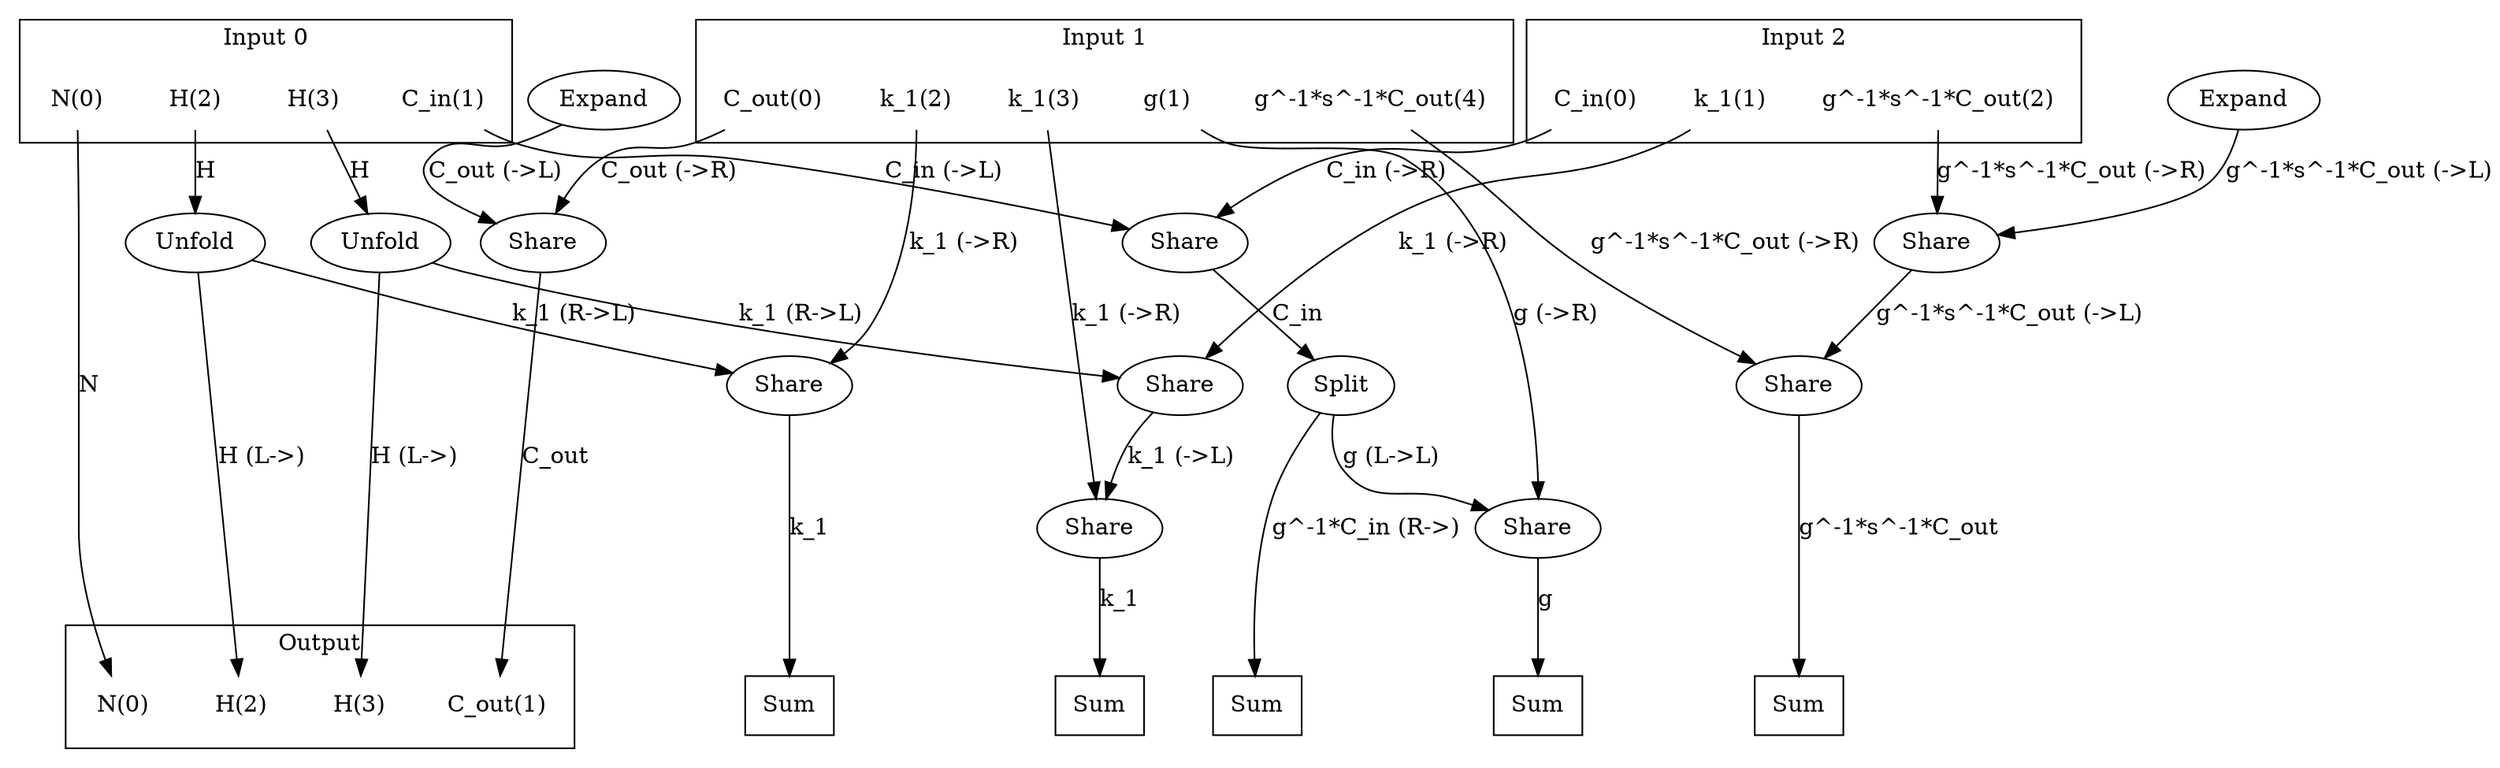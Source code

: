 digraph kernel_generated {
newrank = true;
op_0x5572e409cb00 [label="Share"];
op_0x5572e409cbf0 [label="Share"];
op_0x5572e409cc40 [label="Share"];
op_0x5572e409cd30 [label="Share"];
op_0x5572e409cd80 [label="Share"];
op_0x5572e409cdd0 [label="Share"];
op_0x5572e409cf60 [label="Share"];
op_0x5572e409cfd8 [label="Expand"];
op_0x5572e409d018 [label="Expand"];
op_0x5572e40b1ec0 [label="Unfold"];
op_0x5572e40b62a0 [label="Split"];
op_0x5572e40cbe80 [label="Share"];
op_0x5572e4119340 [label="Unfold"];
reduce_0x7f44f8003a98 [label="Sum", shape=box];
reduce_0x7f44f8003ab0 [label="Sum", shape=box];
reduce_0x7f44f8003928 [label="Sum", shape=box];
reduce_0x7f44f800ae88 [label="Sum", shape=box];
reduce_0x7f44f8007890 [label="Sum", shape=box];
subgraph cluster_out {
label = "Output";
out_0 [label="N(0)", shape=none];
out_1 [label="C_out(1)", shape=none];
out_2 [label="H(2)", shape=none];
out_3 [label="H(3)", shape=none];
}
{ rank = same;
reduce_0x7f44f8003a98;
reduce_0x7f44f8003ab0;
reduce_0x7f44f8003928;
reduce_0x7f44f800ae88;
reduce_0x7f44f8007890;
out_0;
out_1;
out_2;
out_3;
}
subgraph cluster_in_0 {
label = "Input 0";
in_0_0 [label="N(0)", shape=none];
in_0_1 [label="C_in(1)", shape=none];
in_0_2 [label="H(2)", shape=none];
in_0_3 [label="H(3)", shape=none];
}
subgraph cluster_in_1 {
label = "Input 1";
in_1_0 [label="C_out(0)", shape=none];
in_1_1 [label="g(1)", shape=none];
in_1_2 [label="k_1(2)", shape=none];
in_1_3 [label="k_1(3)", shape=none];
in_1_4 [label="g^-1*s^-1*C_out(4)", shape=none];
}
subgraph cluster_in_2 {
label = "Input 2";
in_2_0 [label="C_in(0)", shape=none];
in_2_1 [label="k_1(1)", shape=none];
in_2_2 [label="g^-1*s^-1*C_out(2)", shape=none];
}
{ rank = same;
in_0_0;
in_0_1;
in_0_2;
in_0_3;
in_1_0;
in_1_1;
in_1_2;
in_1_3;
in_1_4;
in_2_0;
in_2_1;
in_2_2;
}
in_0_0 -> out_0 [label="N"];
in_0_1 -> op_0x5572e409cf60 [label="C_in (->L)"];
in_0_2 -> op_0x5572e40b1ec0 [label="H"];
in_0_3 -> op_0x5572e4119340 [label="H"];
in_1_0 -> op_0x5572e409cb00 [label="C_out (->R)"];
in_1_1 -> op_0x5572e409cd30 [label="g (->R)"];
in_1_2 -> op_0x5572e409cbf0 [label="k_1 (->R)"];
in_1_3 -> op_0x5572e409cc40 [label="k_1 (->R)"];
in_1_4 -> op_0x5572e409cd80 [label="g^-1*s^-1*C_out (->R)"];
in_2_0 -> op_0x5572e409cf60 [label="C_in (->R)"];
in_2_1 -> op_0x5572e40cbe80 [label="k_1 (->R)"];
in_2_2 -> op_0x5572e409cdd0 [label="g^-1*s^-1*C_out (->R)"];
op_0x5572e409cb00 -> out_1 [label="C_out"];
op_0x5572e40b1ec0 -> out_2 [label="H (L->)"];
op_0x5572e4119340 -> out_3 [label="H (L->)"];
op_0x5572e409cfd8 -> op_0x5572e409cb00 [label="C_out (->L)"];
op_0x5572e40b1ec0 -> op_0x5572e409cbf0 [label="k_1 (R->L)"];
op_0x5572e40cbe80 -> op_0x5572e409cc40 [label="k_1 (->L)"];
op_0x5572e40b62a0 -> op_0x5572e409cd30 [label="g (L->L)"];
op_0x5572e409cdd0 -> op_0x5572e409cd80 [label="g^-1*s^-1*C_out (->L)"];
op_0x5572e409d018 -> op_0x5572e409cdd0 [label="g^-1*s^-1*C_out (->L)"];
op_0x5572e409cf60 -> op_0x5572e40b62a0 [label="C_in"];
op_0x5572e4119340 -> op_0x5572e40cbe80 [label="k_1 (R->L)"];
op_0x5572e409cd30 -> reduce_0x7f44f8003928 [label="g"];
op_0x5572e409cbf0 -> reduce_0x7f44f8003a98 [label="k_1"];
op_0x5572e409cc40 -> reduce_0x7f44f8003ab0 [label="k_1"];
op_0x5572e40b62a0 -> reduce_0x7f44f8007890 [label="g^-1*C_in (R->)"];
op_0x5572e409cd80 -> reduce_0x7f44f800ae88 [label="g^-1*s^-1*C_out"];
}
